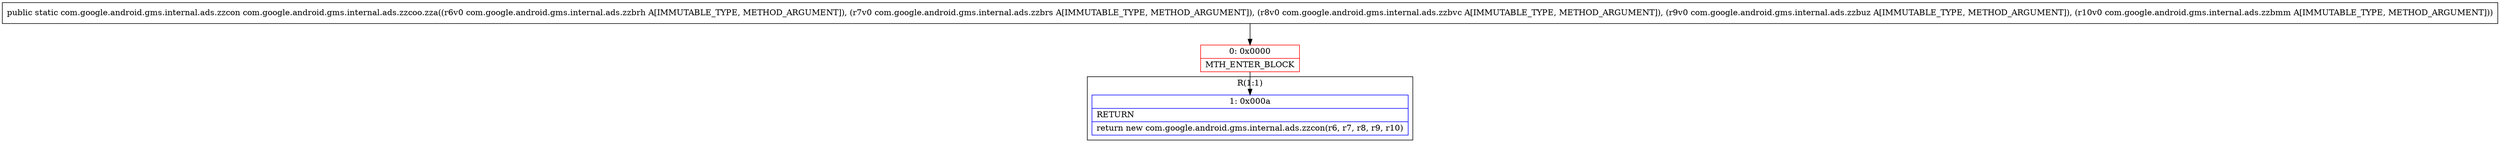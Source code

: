 digraph "CFG forcom.google.android.gms.internal.ads.zzcoo.zza(Lcom\/google\/android\/gms\/internal\/ads\/zzbrh;Lcom\/google\/android\/gms\/internal\/ads\/zzbrs;Lcom\/google\/android\/gms\/internal\/ads\/zzbvc;Lcom\/google\/android\/gms\/internal\/ads\/zzbuz;Lcom\/google\/android\/gms\/internal\/ads\/zzbmm;)Lcom\/google\/android\/gms\/internal\/ads\/zzcon;" {
subgraph cluster_Region_169000141 {
label = "R(1:1)";
node [shape=record,color=blue];
Node_1 [shape=record,label="{1\:\ 0x000a|RETURN\l|return new com.google.android.gms.internal.ads.zzcon(r6, r7, r8, r9, r10)\l}"];
}
Node_0 [shape=record,color=red,label="{0\:\ 0x0000|MTH_ENTER_BLOCK\l}"];
MethodNode[shape=record,label="{public static com.google.android.gms.internal.ads.zzcon com.google.android.gms.internal.ads.zzcoo.zza((r6v0 com.google.android.gms.internal.ads.zzbrh A[IMMUTABLE_TYPE, METHOD_ARGUMENT]), (r7v0 com.google.android.gms.internal.ads.zzbrs A[IMMUTABLE_TYPE, METHOD_ARGUMENT]), (r8v0 com.google.android.gms.internal.ads.zzbvc A[IMMUTABLE_TYPE, METHOD_ARGUMENT]), (r9v0 com.google.android.gms.internal.ads.zzbuz A[IMMUTABLE_TYPE, METHOD_ARGUMENT]), (r10v0 com.google.android.gms.internal.ads.zzbmm A[IMMUTABLE_TYPE, METHOD_ARGUMENT])) }"];
MethodNode -> Node_0;
Node_0 -> Node_1;
}

